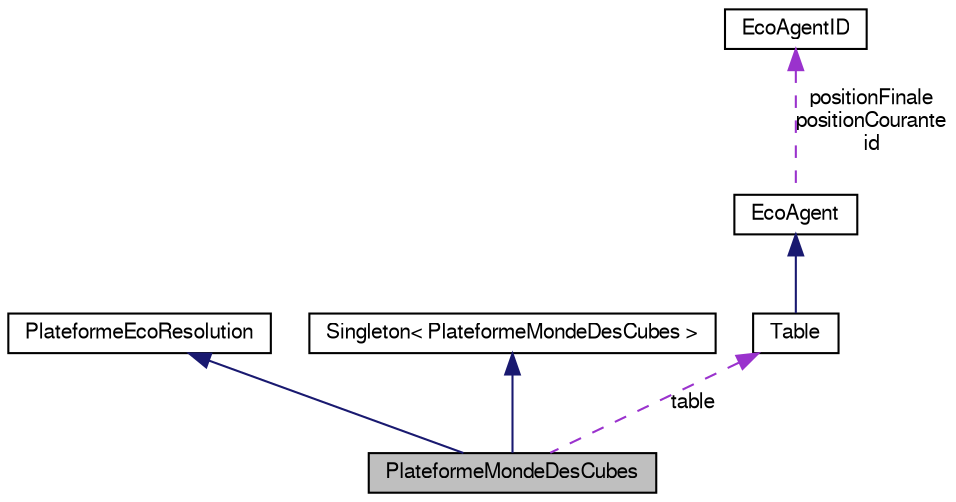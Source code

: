 digraph G
{
  edge [fontname="FreeSans",fontsize="10",labelfontname="FreeSans",labelfontsize="10"];
  node [fontname="FreeSans",fontsize="10",shape=record];
  Node1 [label="PlateformeMondeDesCubes",height=0.2,width=0.4,color="black", fillcolor="grey75", style="filled" fontcolor="black"];
  Node2 -> Node1 [dir=back,color="midnightblue",fontsize="10",style="solid",fontname="FreeSans"];
  Node2 [label="PlateformeEcoResolution",height=0.2,width=0.4,color="black", fillcolor="white", style="filled",URL="$classPlateformeEcoResolution.html",tooltip="classe representant une plateforme d&#39;eco-resolution abstraite"];
  Node3 -> Node1 [dir=back,color="midnightblue",fontsize="10",style="solid",fontname="FreeSans"];
  Node3 [label="Singleton\< PlateformeMondeDesCubes \>",height=0.2,width=0.4,color="black", fillcolor="white", style="filled",URL="$classSingleton.html"];
  Node4 -> Node1 [dir=back,color="darkorchid3",fontsize="10",style="dashed",label="table",fontname="FreeSans"];
  Node4 [label="Table",height=0.2,width=0.4,color="black", fillcolor="white", style="filled",URL="$classTable.html",tooltip="Classe derivee de la classe EcoAgent designant le support sur lequel vont etre poses..."];
  Node5 -> Node4 [dir=back,color="midnightblue",fontsize="10",style="solid",fontname="FreeSans"];
  Node5 [label="EcoAgent",height=0.2,width=0.4,color="black", fillcolor="white", style="filled",URL="$classEcoAgent.html",tooltip="Classe abstraite qui permet de creer un eco-agent."];
  Node6 -> Node5 [dir=back,color="darkorchid3",fontsize="10",style="dashed",label="positionFinale\npositionCourante\nid",fontname="FreeSans"];
  Node6 [label="EcoAgentID",height=0.2,width=0.4,color="black", fillcolor="white", style="filled",URL="$classEcoAgentID.html",tooltip="Identifiant unique d&#39;un EcoAgent."];
}

